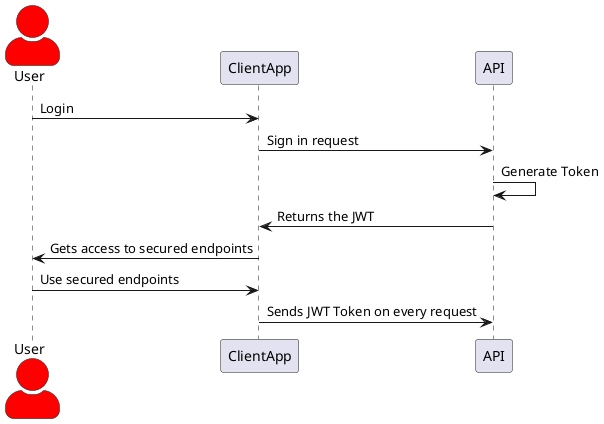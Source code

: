 @startuml
skinparam actorStyle awesome
actor User #red
participant ClientApp
participant API

User->ClientApp: Login
ClientApp->API: Sign in request
API ->API: Generate Token
API -> ClientApp: Returns the JWT
ClientApp ->User: Gets access to secured endpoints
User->ClientApp: Use secured endpoints
ClientApp -> API: Sends JWT Token on every request


@enduml
